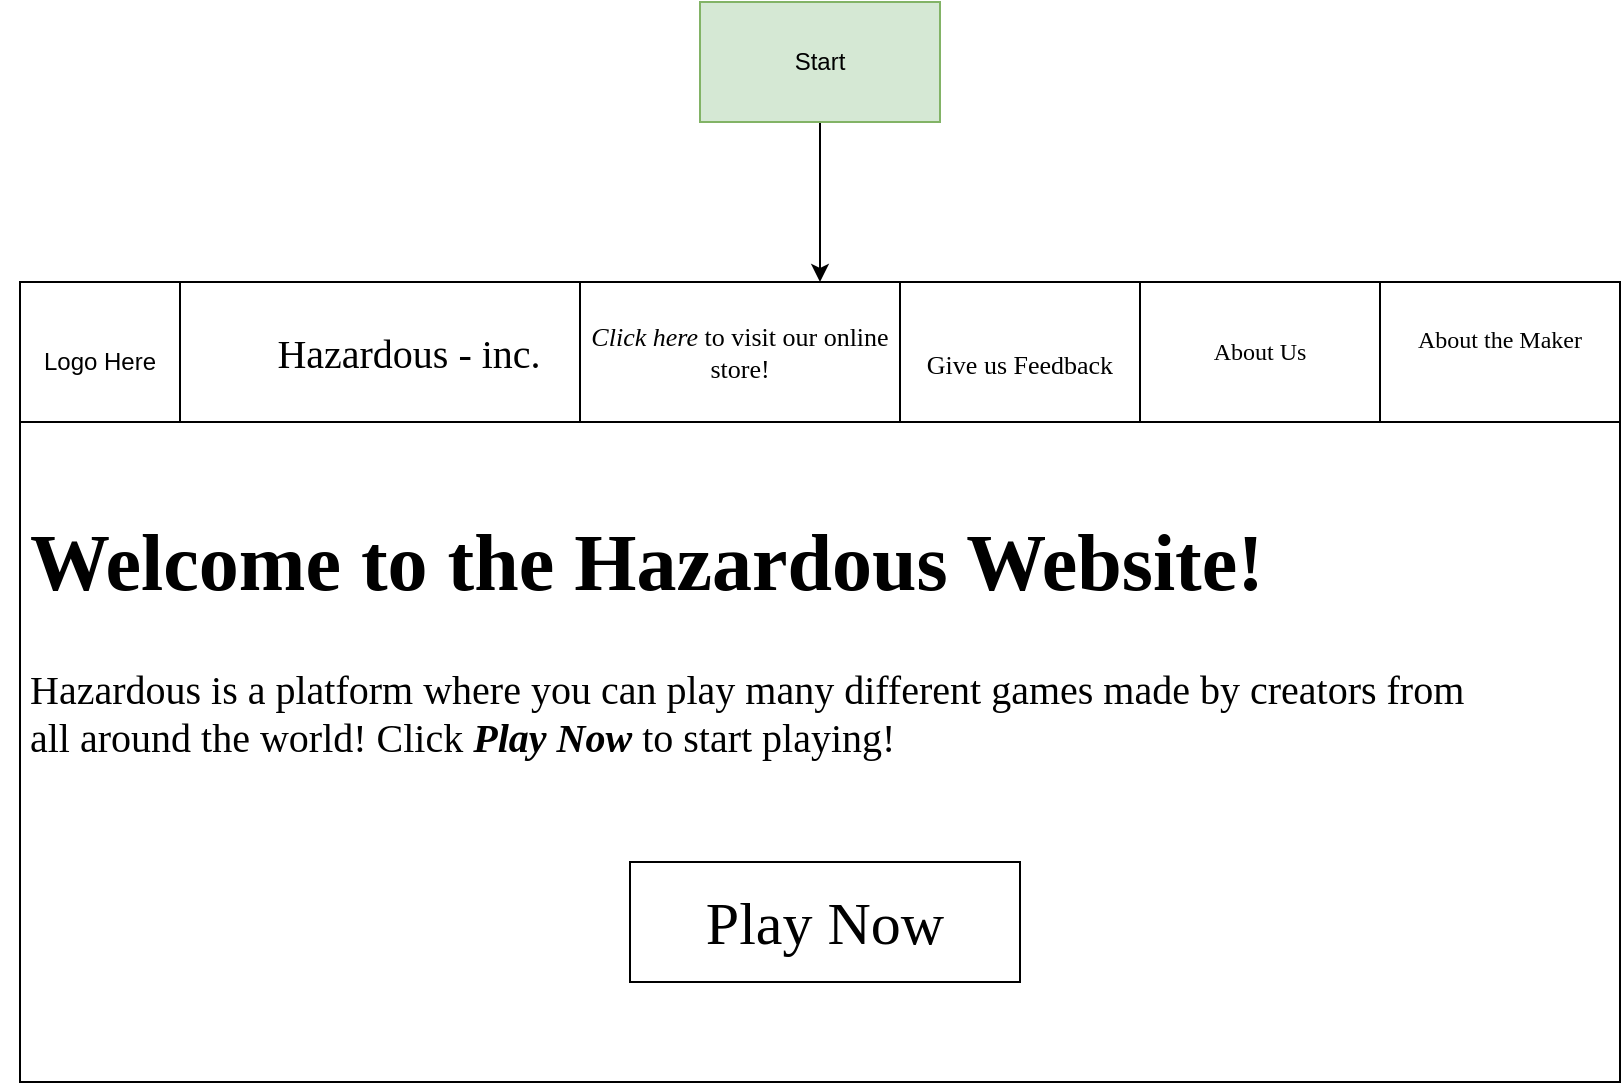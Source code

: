 <mxfile version="20.4.0" type="github"><diagram id="YrBEEmJG2oPaHiQ1uPen" name="Page-1"><mxGraphModel dx="1375" dy="786" grid="1" gridSize="10" guides="1" tooltips="1" connect="1" arrows="1" fold="1" page="1" pageScale="1" pageWidth="850" pageHeight="1100" math="0" shadow="0"><root><mxCell id="0"/><mxCell id="1" parent="0"/><mxCell id="nMlFHFFWPknfm71d9u5--3" value="" style="edgeStyle=orthogonalEdgeStyle;rounded=0;orthogonalLoop=1;jettySize=auto;html=1;" edge="1" parent="1" source="nMlFHFFWPknfm71d9u5--1" target="nMlFHFFWPknfm71d9u5--2"><mxGeometry relative="1" as="geometry"/></mxCell><mxCell id="nMlFHFFWPknfm71d9u5--1" value="Start" style="rounded=0;whiteSpace=wrap;html=1;fillColor=#d5e8d4;strokeColor=#82b366;" vertex="1" parent="1"><mxGeometry x="380" y="60" width="120" height="60" as="geometry"/></mxCell><mxCell id="nMlFHFFWPknfm71d9u5--2" value="" style="rounded=0;whiteSpace=wrap;html=1;" vertex="1" parent="1"><mxGeometry x="40" y="200" width="800" height="400" as="geometry"/></mxCell><mxCell id="nMlFHFFWPknfm71d9u5--7" value="" style="rounded=0;whiteSpace=wrap;html=1;" vertex="1" parent="1"><mxGeometry x="40" y="200" width="80" height="70" as="geometry"/></mxCell><mxCell id="nMlFHFFWPknfm71d9u5--10" value="Logo Here" style="text;html=1;strokeColor=none;fillColor=none;align=center;verticalAlign=middle;whiteSpace=wrap;rounded=0;" vertex="1" parent="1"><mxGeometry x="30" y="210" width="100" height="60" as="geometry"/></mxCell><mxCell id="nMlFHFFWPknfm71d9u5--11" value="" style="rounded=0;whiteSpace=wrap;html=1;" vertex="1" parent="1"><mxGeometry x="120" y="200" width="200" height="70" as="geometry"/></mxCell><mxCell id="nMlFHFFWPknfm71d9u5--12" value="&lt;font face=&quot;Comic Sans MS&quot; style=&quot;font-size: 20px;&quot;&gt;Hazardous - inc.&lt;/font&gt;" style="text;html=1;strokeColor=none;fillColor=none;align=center;verticalAlign=middle;whiteSpace=wrap;rounded=0;" vertex="1" parent="1"><mxGeometry x="157.5" y="220" width="152.5" height="30" as="geometry"/></mxCell><mxCell id="nMlFHFFWPknfm71d9u5--14" value="&lt;h1&gt;Welcome to the Hazardous Website!&lt;/h1&gt;&lt;div&gt;Hazardous is a platform where you can play many different games made by creators from all around the world! Click &lt;b style=&quot;font-style: italic;&quot;&gt;Play Now &lt;/b&gt;to start playing!&lt;/div&gt;" style="text;html=1;strokeColor=none;fillColor=none;spacing=5;spacingTop=-20;whiteSpace=wrap;overflow=hidden;rounded=0;fontFamily=Comic Sans MS;fontSize=20;" vertex="1" parent="1"><mxGeometry x="40" y="300" width="730" height="220" as="geometry"/></mxCell><mxCell id="nMlFHFFWPknfm71d9u5--15" value="" style="rounded=0;whiteSpace=wrap;html=1;fontFamily=Comic Sans MS;fontSize=20;" vertex="1" parent="1"><mxGeometry x="720" y="200" width="120" height="70" as="geometry"/></mxCell><mxCell id="nMlFHFFWPknfm71d9u5--16" value="&lt;font style=&quot;font-size: 12px;&quot;&gt;About the Maker&lt;/font&gt;" style="text;html=1;strokeColor=none;fillColor=none;align=center;verticalAlign=middle;whiteSpace=wrap;rounded=0;fontFamily=Comic Sans MS;fontSize=20;" vertex="1" parent="1"><mxGeometry x="730" y="210" width="100" height="30" as="geometry"/></mxCell><mxCell id="nMlFHFFWPknfm71d9u5--17" value="About Us" style="rounded=0;whiteSpace=wrap;html=1;fontFamily=Comic Sans MS;fontSize=12;" vertex="1" parent="1"><mxGeometry x="600" y="200" width="120" height="70" as="geometry"/></mxCell><mxCell id="nMlFHFFWPknfm71d9u5--18" value="&lt;font style=&quot;font-size: 30px;&quot;&gt;Play Now&lt;/font&gt;" style="rounded=0;whiteSpace=wrap;html=1;fontFamily=Comic Sans MS;fontSize=12;" vertex="1" parent="1"><mxGeometry x="345" y="490" width="195" height="60" as="geometry"/></mxCell><mxCell id="nMlFHFFWPknfm71d9u5--19" value="&lt;font style=&quot;font-size: 13px;&quot;&gt;Give us Feedback&lt;/font&gt;" style="rounded=0;whiteSpace=wrap;html=1;fontFamily=Comic Sans MS;fontSize=30;" vertex="1" parent="1"><mxGeometry x="480" y="200" width="120" height="70" as="geometry"/></mxCell><mxCell id="nMlFHFFWPknfm71d9u5--20" value="&lt;i&gt;Click here &lt;/i&gt;to visit our online store!" style="rounded=0;whiteSpace=wrap;html=1;fontFamily=Comic Sans MS;fontSize=13;" vertex="1" parent="1"><mxGeometry x="320" y="200" width="160" height="70" as="geometry"/></mxCell></root></mxGraphModel></diagram></mxfile>